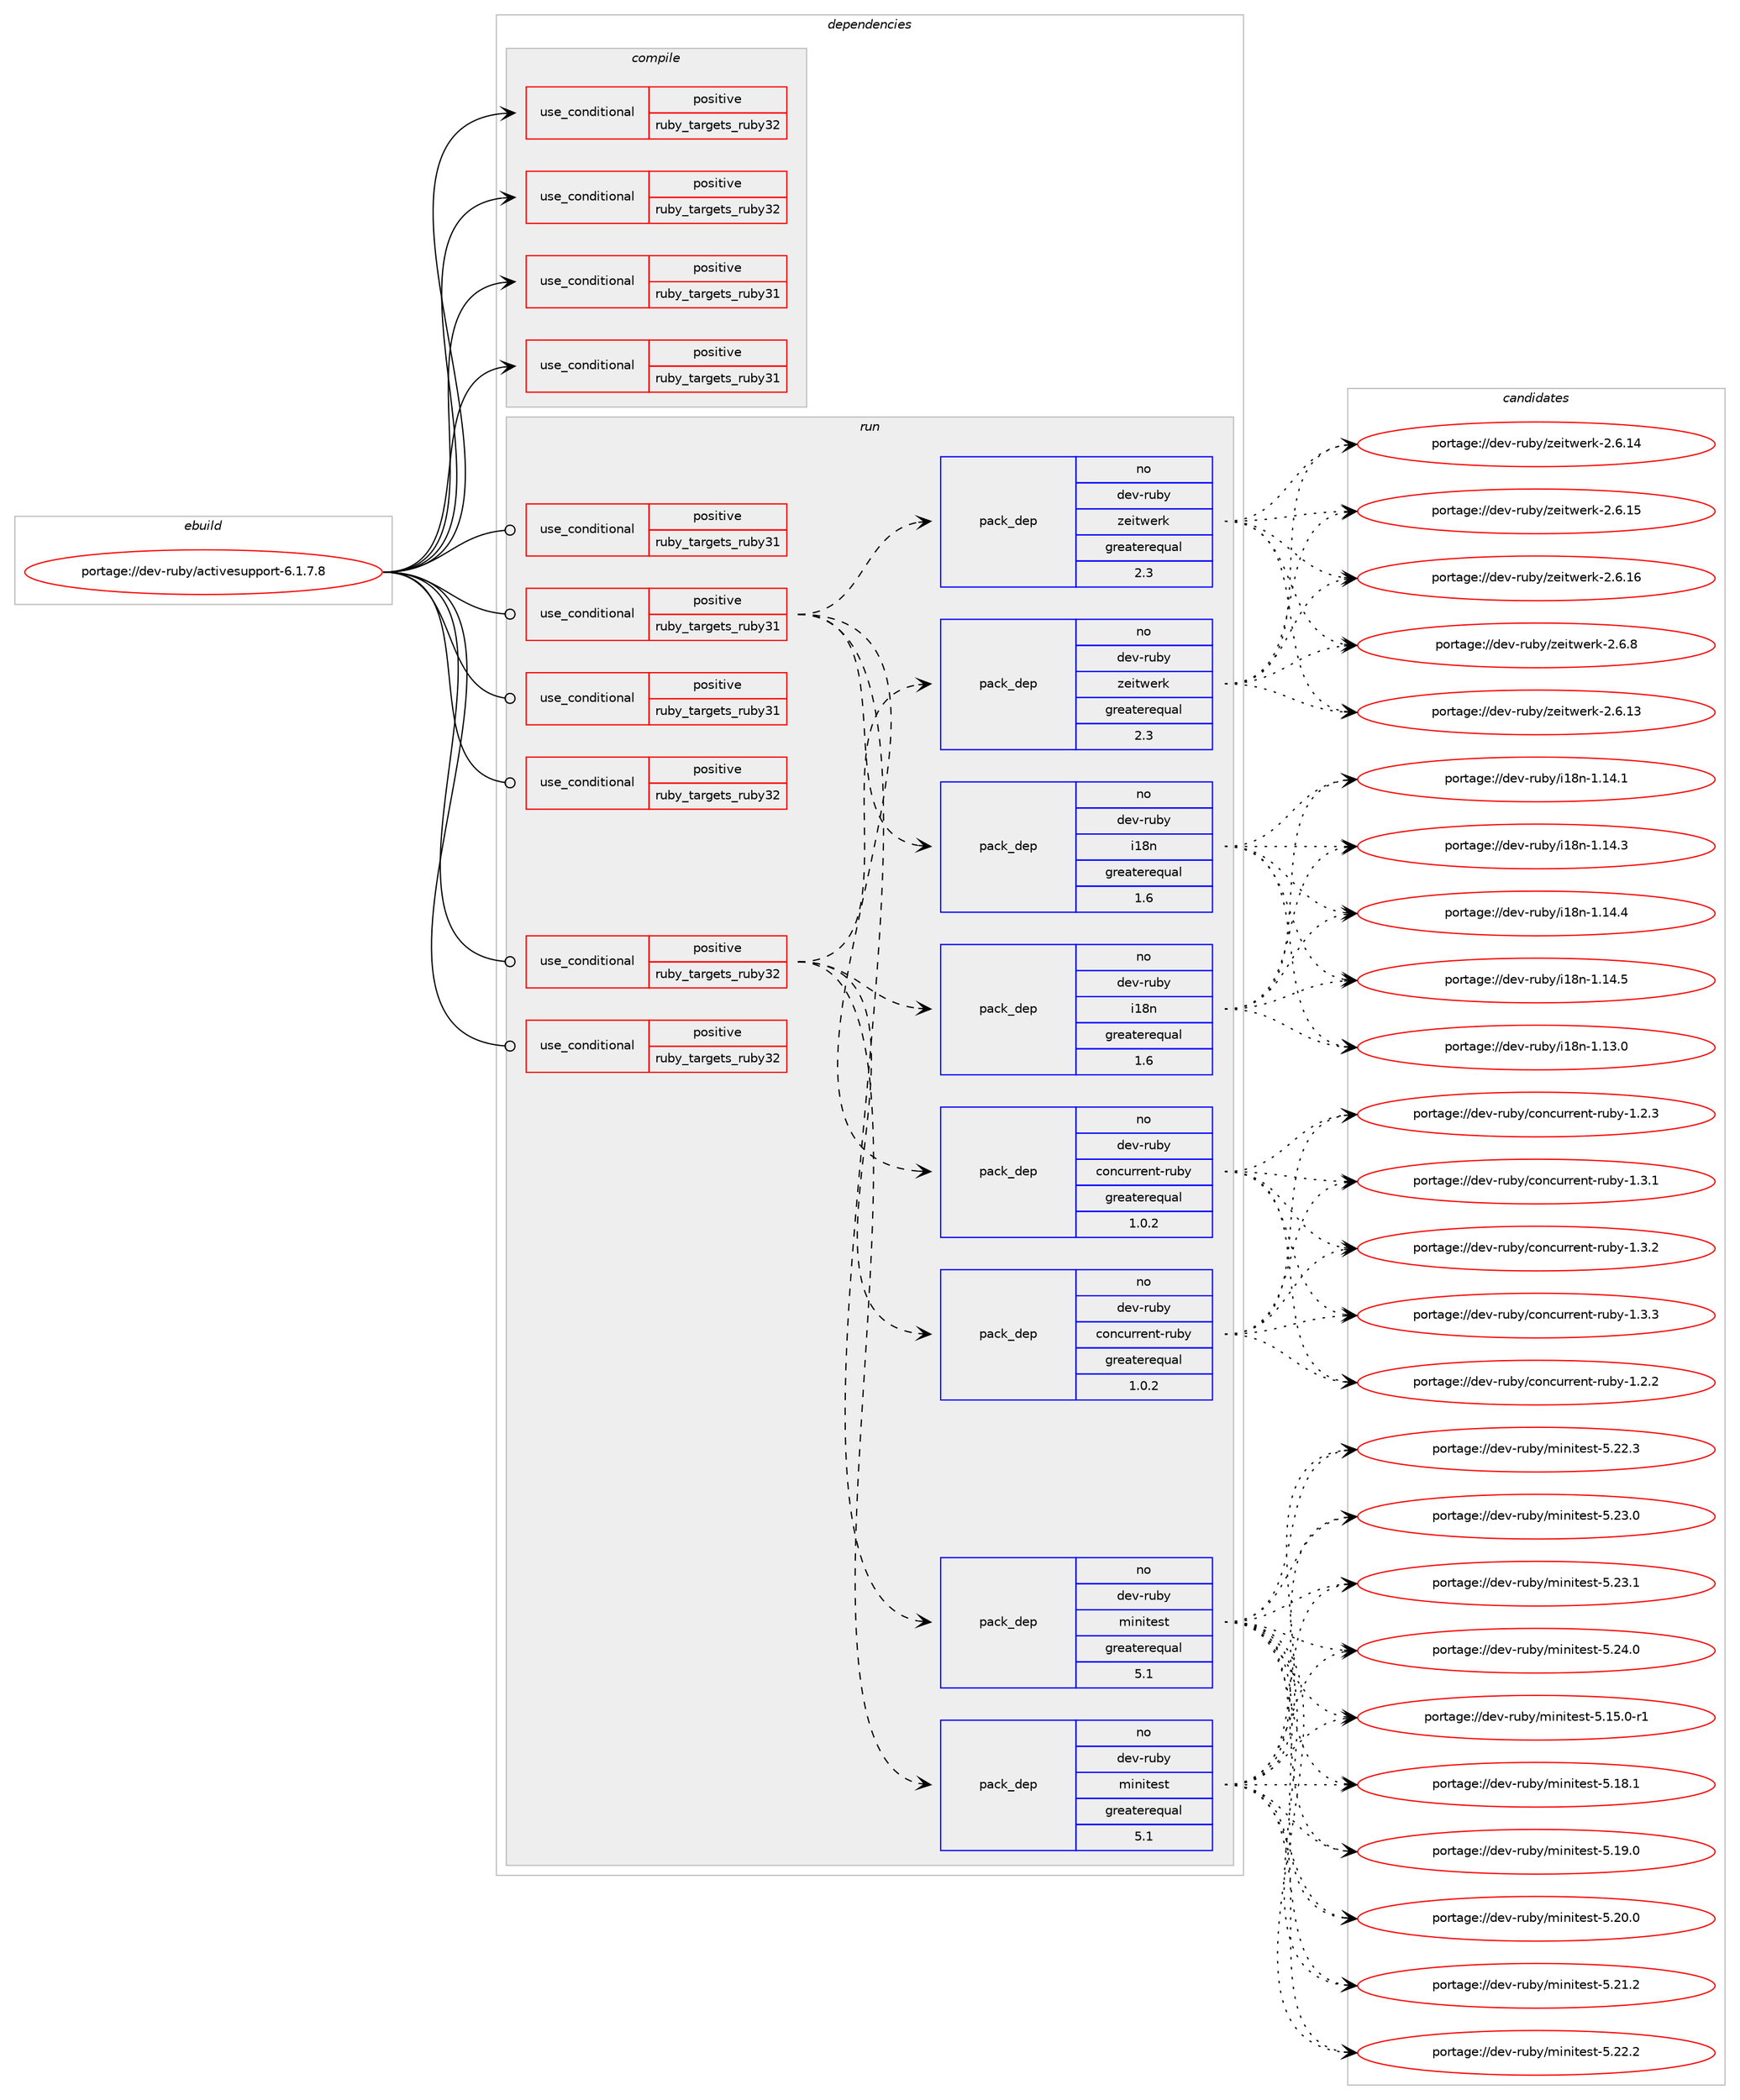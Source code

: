 digraph prolog {

# *************
# Graph options
# *************

newrank=true;
concentrate=true;
compound=true;
graph [rankdir=LR,fontname=Helvetica,fontsize=10,ranksep=1.5];#, ranksep=2.5, nodesep=0.2];
edge  [arrowhead=vee];
node  [fontname=Helvetica,fontsize=10];

# **********
# The ebuild
# **********

subgraph cluster_leftcol {
color=gray;
rank=same;
label=<<i>ebuild</i>>;
id [label="portage://dev-ruby/activesupport-6.1.7.8", color=red, width=4, href="../dev-ruby/activesupport-6.1.7.8.svg"];
}

# ****************
# The dependencies
# ****************

subgraph cluster_midcol {
color=gray;
label=<<i>dependencies</i>>;
subgraph cluster_compile {
fillcolor="#eeeeee";
style=filled;
label=<<i>compile</i>>;
subgraph cond42747 {
dependency89348 [label=<<TABLE BORDER="0" CELLBORDER="1" CELLSPACING="0" CELLPADDING="4"><TR><TD ROWSPAN="3" CELLPADDING="10">use_conditional</TD></TR><TR><TD>positive</TD></TR><TR><TD>ruby_targets_ruby31</TD></TR></TABLE>>, shape=none, color=red];
# *** BEGIN UNKNOWN DEPENDENCY TYPE (TODO) ***
# dependency89348 -> package_dependency(portage://dev-ruby/activesupport-6.1.7.8,install,no,dev-lang,ruby,none,[,,],[slot(3.1)],[])
# *** END UNKNOWN DEPENDENCY TYPE (TODO) ***

}
id:e -> dependency89348:w [weight=20,style="solid",arrowhead="vee"];
subgraph cond42748 {
dependency89349 [label=<<TABLE BORDER="0" CELLBORDER="1" CELLSPACING="0" CELLPADDING="4"><TR><TD ROWSPAN="3" CELLPADDING="10">use_conditional</TD></TR><TR><TD>positive</TD></TR><TR><TD>ruby_targets_ruby31</TD></TR></TABLE>>, shape=none, color=red];
# *** BEGIN UNKNOWN DEPENDENCY TYPE (TODO) ***
# dependency89349 -> package_dependency(portage://dev-ruby/activesupport-6.1.7.8,install,no,virtual,rubygems,none,[,,],[],[use(enable(ruby_targets_ruby31),negative)])
# *** END UNKNOWN DEPENDENCY TYPE (TODO) ***

}
id:e -> dependency89349:w [weight=20,style="solid",arrowhead="vee"];
subgraph cond42749 {
dependency89350 [label=<<TABLE BORDER="0" CELLBORDER="1" CELLSPACING="0" CELLPADDING="4"><TR><TD ROWSPAN="3" CELLPADDING="10">use_conditional</TD></TR><TR><TD>positive</TD></TR><TR><TD>ruby_targets_ruby32</TD></TR></TABLE>>, shape=none, color=red];
# *** BEGIN UNKNOWN DEPENDENCY TYPE (TODO) ***
# dependency89350 -> package_dependency(portage://dev-ruby/activesupport-6.1.7.8,install,no,dev-lang,ruby,none,[,,],[slot(3.2)],[])
# *** END UNKNOWN DEPENDENCY TYPE (TODO) ***

}
id:e -> dependency89350:w [weight=20,style="solid",arrowhead="vee"];
subgraph cond42750 {
dependency89351 [label=<<TABLE BORDER="0" CELLBORDER="1" CELLSPACING="0" CELLPADDING="4"><TR><TD ROWSPAN="3" CELLPADDING="10">use_conditional</TD></TR><TR><TD>positive</TD></TR><TR><TD>ruby_targets_ruby32</TD></TR></TABLE>>, shape=none, color=red];
# *** BEGIN UNKNOWN DEPENDENCY TYPE (TODO) ***
# dependency89351 -> package_dependency(portage://dev-ruby/activesupport-6.1.7.8,install,no,virtual,rubygems,none,[,,],[],[use(enable(ruby_targets_ruby32),negative)])
# *** END UNKNOWN DEPENDENCY TYPE (TODO) ***

}
id:e -> dependency89351:w [weight=20,style="solid",arrowhead="vee"];
}
subgraph cluster_compileandrun {
fillcolor="#eeeeee";
style=filled;
label=<<i>compile and run</i>>;
}
subgraph cluster_run {
fillcolor="#eeeeee";
style=filled;
label=<<i>run</i>>;
subgraph cond42751 {
dependency89352 [label=<<TABLE BORDER="0" CELLBORDER="1" CELLSPACING="0" CELLPADDING="4"><TR><TD ROWSPAN="3" CELLPADDING="10">use_conditional</TD></TR><TR><TD>positive</TD></TR><TR><TD>ruby_targets_ruby31</TD></TR></TABLE>>, shape=none, color=red];
# *** BEGIN UNKNOWN DEPENDENCY TYPE (TODO) ***
# dependency89352 -> package_dependency(portage://dev-ruby/activesupport-6.1.7.8,run,no,dev-lang,ruby,none,[,,],[slot(3.1)],[])
# *** END UNKNOWN DEPENDENCY TYPE (TODO) ***

}
id:e -> dependency89352:w [weight=20,style="solid",arrowhead="odot"];
subgraph cond42752 {
dependency89353 [label=<<TABLE BORDER="0" CELLBORDER="1" CELLSPACING="0" CELLPADDING="4"><TR><TD ROWSPAN="3" CELLPADDING="10">use_conditional</TD></TR><TR><TD>positive</TD></TR><TR><TD>ruby_targets_ruby31</TD></TR></TABLE>>, shape=none, color=red];
subgraph pack45353 {
dependency89354 [label=<<TABLE BORDER="0" CELLBORDER="1" CELLSPACING="0" CELLPADDING="4" WIDTH="220"><TR><TD ROWSPAN="6" CELLPADDING="30">pack_dep</TD></TR><TR><TD WIDTH="110">no</TD></TR><TR><TD>dev-ruby</TD></TR><TR><TD>concurrent-ruby</TD></TR><TR><TD>greaterequal</TD></TR><TR><TD>1.0.2</TD></TR></TABLE>>, shape=none, color=blue];
}
dependency89353:e -> dependency89354:w [weight=20,style="dashed",arrowhead="vee"];
subgraph pack45354 {
dependency89355 [label=<<TABLE BORDER="0" CELLBORDER="1" CELLSPACING="0" CELLPADDING="4" WIDTH="220"><TR><TD ROWSPAN="6" CELLPADDING="30">pack_dep</TD></TR><TR><TD WIDTH="110">no</TD></TR><TR><TD>dev-ruby</TD></TR><TR><TD>i18n</TD></TR><TR><TD>greaterequal</TD></TR><TR><TD>1.6</TD></TR></TABLE>>, shape=none, color=blue];
}
dependency89353:e -> dependency89355:w [weight=20,style="dashed",arrowhead="vee"];
subgraph pack45355 {
dependency89356 [label=<<TABLE BORDER="0" CELLBORDER="1" CELLSPACING="0" CELLPADDING="4" WIDTH="220"><TR><TD ROWSPAN="6" CELLPADDING="30">pack_dep</TD></TR><TR><TD WIDTH="110">no</TD></TR><TR><TD>dev-ruby</TD></TR><TR><TD>minitest</TD></TR><TR><TD>greaterequal</TD></TR><TR><TD>5.1</TD></TR></TABLE>>, shape=none, color=blue];
}
dependency89353:e -> dependency89356:w [weight=20,style="dashed",arrowhead="vee"];
# *** BEGIN UNKNOWN DEPENDENCY TYPE (TODO) ***
# dependency89353 -> package_dependency(portage://dev-ruby/activesupport-6.1.7.8,run,no,dev-ruby,tzinfo,none,[,,],[slot(2)],[use(enable(ruby_targets_ruby31),negative)])
# *** END UNKNOWN DEPENDENCY TYPE (TODO) ***

subgraph pack45356 {
dependency89357 [label=<<TABLE BORDER="0" CELLBORDER="1" CELLSPACING="0" CELLPADDING="4" WIDTH="220"><TR><TD ROWSPAN="6" CELLPADDING="30">pack_dep</TD></TR><TR><TD WIDTH="110">no</TD></TR><TR><TD>dev-ruby</TD></TR><TR><TD>zeitwerk</TD></TR><TR><TD>greaterequal</TD></TR><TR><TD>2.3</TD></TR></TABLE>>, shape=none, color=blue];
}
dependency89353:e -> dependency89357:w [weight=20,style="dashed",arrowhead="vee"];
}
id:e -> dependency89353:w [weight=20,style="solid",arrowhead="odot"];
subgraph cond42753 {
dependency89358 [label=<<TABLE BORDER="0" CELLBORDER="1" CELLSPACING="0" CELLPADDING="4"><TR><TD ROWSPAN="3" CELLPADDING="10">use_conditional</TD></TR><TR><TD>positive</TD></TR><TR><TD>ruby_targets_ruby31</TD></TR></TABLE>>, shape=none, color=red];
# *** BEGIN UNKNOWN DEPENDENCY TYPE (TODO) ***
# dependency89358 -> package_dependency(portage://dev-ruby/activesupport-6.1.7.8,run,no,virtual,rubygems,none,[,,],[],[use(enable(ruby_targets_ruby31),negative)])
# *** END UNKNOWN DEPENDENCY TYPE (TODO) ***

}
id:e -> dependency89358:w [weight=20,style="solid",arrowhead="odot"];
subgraph cond42754 {
dependency89359 [label=<<TABLE BORDER="0" CELLBORDER="1" CELLSPACING="0" CELLPADDING="4"><TR><TD ROWSPAN="3" CELLPADDING="10">use_conditional</TD></TR><TR><TD>positive</TD></TR><TR><TD>ruby_targets_ruby32</TD></TR></TABLE>>, shape=none, color=red];
# *** BEGIN UNKNOWN DEPENDENCY TYPE (TODO) ***
# dependency89359 -> package_dependency(portage://dev-ruby/activesupport-6.1.7.8,run,no,dev-lang,ruby,none,[,,],[slot(3.2)],[])
# *** END UNKNOWN DEPENDENCY TYPE (TODO) ***

}
id:e -> dependency89359:w [weight=20,style="solid",arrowhead="odot"];
subgraph cond42755 {
dependency89360 [label=<<TABLE BORDER="0" CELLBORDER="1" CELLSPACING="0" CELLPADDING="4"><TR><TD ROWSPAN="3" CELLPADDING="10">use_conditional</TD></TR><TR><TD>positive</TD></TR><TR><TD>ruby_targets_ruby32</TD></TR></TABLE>>, shape=none, color=red];
subgraph pack45357 {
dependency89361 [label=<<TABLE BORDER="0" CELLBORDER="1" CELLSPACING="0" CELLPADDING="4" WIDTH="220"><TR><TD ROWSPAN="6" CELLPADDING="30">pack_dep</TD></TR><TR><TD WIDTH="110">no</TD></TR><TR><TD>dev-ruby</TD></TR><TR><TD>concurrent-ruby</TD></TR><TR><TD>greaterequal</TD></TR><TR><TD>1.0.2</TD></TR></TABLE>>, shape=none, color=blue];
}
dependency89360:e -> dependency89361:w [weight=20,style="dashed",arrowhead="vee"];
subgraph pack45358 {
dependency89362 [label=<<TABLE BORDER="0" CELLBORDER="1" CELLSPACING="0" CELLPADDING="4" WIDTH="220"><TR><TD ROWSPAN="6" CELLPADDING="30">pack_dep</TD></TR><TR><TD WIDTH="110">no</TD></TR><TR><TD>dev-ruby</TD></TR><TR><TD>i18n</TD></TR><TR><TD>greaterequal</TD></TR><TR><TD>1.6</TD></TR></TABLE>>, shape=none, color=blue];
}
dependency89360:e -> dependency89362:w [weight=20,style="dashed",arrowhead="vee"];
subgraph pack45359 {
dependency89363 [label=<<TABLE BORDER="0" CELLBORDER="1" CELLSPACING="0" CELLPADDING="4" WIDTH="220"><TR><TD ROWSPAN="6" CELLPADDING="30">pack_dep</TD></TR><TR><TD WIDTH="110">no</TD></TR><TR><TD>dev-ruby</TD></TR><TR><TD>minitest</TD></TR><TR><TD>greaterequal</TD></TR><TR><TD>5.1</TD></TR></TABLE>>, shape=none, color=blue];
}
dependency89360:e -> dependency89363:w [weight=20,style="dashed",arrowhead="vee"];
# *** BEGIN UNKNOWN DEPENDENCY TYPE (TODO) ***
# dependency89360 -> package_dependency(portage://dev-ruby/activesupport-6.1.7.8,run,no,dev-ruby,tzinfo,none,[,,],[slot(2)],[use(enable(ruby_targets_ruby32),negative)])
# *** END UNKNOWN DEPENDENCY TYPE (TODO) ***

subgraph pack45360 {
dependency89364 [label=<<TABLE BORDER="0" CELLBORDER="1" CELLSPACING="0" CELLPADDING="4" WIDTH="220"><TR><TD ROWSPAN="6" CELLPADDING="30">pack_dep</TD></TR><TR><TD WIDTH="110">no</TD></TR><TR><TD>dev-ruby</TD></TR><TR><TD>zeitwerk</TD></TR><TR><TD>greaterequal</TD></TR><TR><TD>2.3</TD></TR></TABLE>>, shape=none, color=blue];
}
dependency89360:e -> dependency89364:w [weight=20,style="dashed",arrowhead="vee"];
}
id:e -> dependency89360:w [weight=20,style="solid",arrowhead="odot"];
subgraph cond42756 {
dependency89365 [label=<<TABLE BORDER="0" CELLBORDER="1" CELLSPACING="0" CELLPADDING="4"><TR><TD ROWSPAN="3" CELLPADDING="10">use_conditional</TD></TR><TR><TD>positive</TD></TR><TR><TD>ruby_targets_ruby32</TD></TR></TABLE>>, shape=none, color=red];
# *** BEGIN UNKNOWN DEPENDENCY TYPE (TODO) ***
# dependency89365 -> package_dependency(portage://dev-ruby/activesupport-6.1.7.8,run,no,virtual,rubygems,none,[,,],[],[use(enable(ruby_targets_ruby32),negative)])
# *** END UNKNOWN DEPENDENCY TYPE (TODO) ***

}
id:e -> dependency89365:w [weight=20,style="solid",arrowhead="odot"];
}
}

# **************
# The candidates
# **************

subgraph cluster_choices {
rank=same;
color=gray;
label=<<i>candidates</i>>;

subgraph choice45353 {
color=black;
nodesep=1;
choice10010111845114117981214799111110991171141141011101164511411798121454946504650 [label="portage://dev-ruby/concurrent-ruby-1.2.2", color=red, width=4,href="../dev-ruby/concurrent-ruby-1.2.2.svg"];
choice10010111845114117981214799111110991171141141011101164511411798121454946504651 [label="portage://dev-ruby/concurrent-ruby-1.2.3", color=red, width=4,href="../dev-ruby/concurrent-ruby-1.2.3.svg"];
choice10010111845114117981214799111110991171141141011101164511411798121454946514649 [label="portage://dev-ruby/concurrent-ruby-1.3.1", color=red, width=4,href="../dev-ruby/concurrent-ruby-1.3.1.svg"];
choice10010111845114117981214799111110991171141141011101164511411798121454946514650 [label="portage://dev-ruby/concurrent-ruby-1.3.2", color=red, width=4,href="../dev-ruby/concurrent-ruby-1.3.2.svg"];
choice10010111845114117981214799111110991171141141011101164511411798121454946514651 [label="portage://dev-ruby/concurrent-ruby-1.3.3", color=red, width=4,href="../dev-ruby/concurrent-ruby-1.3.3.svg"];
dependency89354:e -> choice10010111845114117981214799111110991171141141011101164511411798121454946504650:w [style=dotted,weight="100"];
dependency89354:e -> choice10010111845114117981214799111110991171141141011101164511411798121454946504651:w [style=dotted,weight="100"];
dependency89354:e -> choice10010111845114117981214799111110991171141141011101164511411798121454946514649:w [style=dotted,weight="100"];
dependency89354:e -> choice10010111845114117981214799111110991171141141011101164511411798121454946514650:w [style=dotted,weight="100"];
dependency89354:e -> choice10010111845114117981214799111110991171141141011101164511411798121454946514651:w [style=dotted,weight="100"];
}
subgraph choice45354 {
color=black;
nodesep=1;
choice100101118451141179812147105495611045494649514648 [label="portage://dev-ruby/i18n-1.13.0", color=red, width=4,href="../dev-ruby/i18n-1.13.0.svg"];
choice100101118451141179812147105495611045494649524649 [label="portage://dev-ruby/i18n-1.14.1", color=red, width=4,href="../dev-ruby/i18n-1.14.1.svg"];
choice100101118451141179812147105495611045494649524651 [label="portage://dev-ruby/i18n-1.14.3", color=red, width=4,href="../dev-ruby/i18n-1.14.3.svg"];
choice100101118451141179812147105495611045494649524652 [label="portage://dev-ruby/i18n-1.14.4", color=red, width=4,href="../dev-ruby/i18n-1.14.4.svg"];
choice100101118451141179812147105495611045494649524653 [label="portage://dev-ruby/i18n-1.14.5", color=red, width=4,href="../dev-ruby/i18n-1.14.5.svg"];
dependency89355:e -> choice100101118451141179812147105495611045494649514648:w [style=dotted,weight="100"];
dependency89355:e -> choice100101118451141179812147105495611045494649524649:w [style=dotted,weight="100"];
dependency89355:e -> choice100101118451141179812147105495611045494649524651:w [style=dotted,weight="100"];
dependency89355:e -> choice100101118451141179812147105495611045494649524652:w [style=dotted,weight="100"];
dependency89355:e -> choice100101118451141179812147105495611045494649524653:w [style=dotted,weight="100"];
}
subgraph choice45355 {
color=black;
nodesep=1;
choice100101118451141179812147109105110105116101115116455346495346484511449 [label="portage://dev-ruby/minitest-5.15.0-r1", color=red, width=4,href="../dev-ruby/minitest-5.15.0-r1.svg"];
choice10010111845114117981214710910511010511610111511645534649564649 [label="portage://dev-ruby/minitest-5.18.1", color=red, width=4,href="../dev-ruby/minitest-5.18.1.svg"];
choice10010111845114117981214710910511010511610111511645534649574648 [label="portage://dev-ruby/minitest-5.19.0", color=red, width=4,href="../dev-ruby/minitest-5.19.0.svg"];
choice10010111845114117981214710910511010511610111511645534650484648 [label="portage://dev-ruby/minitest-5.20.0", color=red, width=4,href="../dev-ruby/minitest-5.20.0.svg"];
choice10010111845114117981214710910511010511610111511645534650494650 [label="portage://dev-ruby/minitest-5.21.2", color=red, width=4,href="../dev-ruby/minitest-5.21.2.svg"];
choice10010111845114117981214710910511010511610111511645534650504650 [label="portage://dev-ruby/minitest-5.22.2", color=red, width=4,href="../dev-ruby/minitest-5.22.2.svg"];
choice10010111845114117981214710910511010511610111511645534650504651 [label="portage://dev-ruby/minitest-5.22.3", color=red, width=4,href="../dev-ruby/minitest-5.22.3.svg"];
choice10010111845114117981214710910511010511610111511645534650514648 [label="portage://dev-ruby/minitest-5.23.0", color=red, width=4,href="../dev-ruby/minitest-5.23.0.svg"];
choice10010111845114117981214710910511010511610111511645534650514649 [label="portage://dev-ruby/minitest-5.23.1", color=red, width=4,href="../dev-ruby/minitest-5.23.1.svg"];
choice10010111845114117981214710910511010511610111511645534650524648 [label="portage://dev-ruby/minitest-5.24.0", color=red, width=4,href="../dev-ruby/minitest-5.24.0.svg"];
dependency89356:e -> choice100101118451141179812147109105110105116101115116455346495346484511449:w [style=dotted,weight="100"];
dependency89356:e -> choice10010111845114117981214710910511010511610111511645534649564649:w [style=dotted,weight="100"];
dependency89356:e -> choice10010111845114117981214710910511010511610111511645534649574648:w [style=dotted,weight="100"];
dependency89356:e -> choice10010111845114117981214710910511010511610111511645534650484648:w [style=dotted,weight="100"];
dependency89356:e -> choice10010111845114117981214710910511010511610111511645534650494650:w [style=dotted,weight="100"];
dependency89356:e -> choice10010111845114117981214710910511010511610111511645534650504650:w [style=dotted,weight="100"];
dependency89356:e -> choice10010111845114117981214710910511010511610111511645534650504651:w [style=dotted,weight="100"];
dependency89356:e -> choice10010111845114117981214710910511010511610111511645534650514648:w [style=dotted,weight="100"];
dependency89356:e -> choice10010111845114117981214710910511010511610111511645534650514649:w [style=dotted,weight="100"];
dependency89356:e -> choice10010111845114117981214710910511010511610111511645534650524648:w [style=dotted,weight="100"];
}
subgraph choice45356 {
color=black;
nodesep=1;
choice10010111845114117981214712210110511611910111410745504654464951 [label="portage://dev-ruby/zeitwerk-2.6.13", color=red, width=4,href="../dev-ruby/zeitwerk-2.6.13.svg"];
choice10010111845114117981214712210110511611910111410745504654464952 [label="portage://dev-ruby/zeitwerk-2.6.14", color=red, width=4,href="../dev-ruby/zeitwerk-2.6.14.svg"];
choice10010111845114117981214712210110511611910111410745504654464953 [label="portage://dev-ruby/zeitwerk-2.6.15", color=red, width=4,href="../dev-ruby/zeitwerk-2.6.15.svg"];
choice10010111845114117981214712210110511611910111410745504654464954 [label="portage://dev-ruby/zeitwerk-2.6.16", color=red, width=4,href="../dev-ruby/zeitwerk-2.6.16.svg"];
choice100101118451141179812147122101105116119101114107455046544656 [label="portage://dev-ruby/zeitwerk-2.6.8", color=red, width=4,href="../dev-ruby/zeitwerk-2.6.8.svg"];
dependency89357:e -> choice10010111845114117981214712210110511611910111410745504654464951:w [style=dotted,weight="100"];
dependency89357:e -> choice10010111845114117981214712210110511611910111410745504654464952:w [style=dotted,weight="100"];
dependency89357:e -> choice10010111845114117981214712210110511611910111410745504654464953:w [style=dotted,weight="100"];
dependency89357:e -> choice10010111845114117981214712210110511611910111410745504654464954:w [style=dotted,weight="100"];
dependency89357:e -> choice100101118451141179812147122101105116119101114107455046544656:w [style=dotted,weight="100"];
}
subgraph choice45357 {
color=black;
nodesep=1;
choice10010111845114117981214799111110991171141141011101164511411798121454946504650 [label="portage://dev-ruby/concurrent-ruby-1.2.2", color=red, width=4,href="../dev-ruby/concurrent-ruby-1.2.2.svg"];
choice10010111845114117981214799111110991171141141011101164511411798121454946504651 [label="portage://dev-ruby/concurrent-ruby-1.2.3", color=red, width=4,href="../dev-ruby/concurrent-ruby-1.2.3.svg"];
choice10010111845114117981214799111110991171141141011101164511411798121454946514649 [label="portage://dev-ruby/concurrent-ruby-1.3.1", color=red, width=4,href="../dev-ruby/concurrent-ruby-1.3.1.svg"];
choice10010111845114117981214799111110991171141141011101164511411798121454946514650 [label="portage://dev-ruby/concurrent-ruby-1.3.2", color=red, width=4,href="../dev-ruby/concurrent-ruby-1.3.2.svg"];
choice10010111845114117981214799111110991171141141011101164511411798121454946514651 [label="portage://dev-ruby/concurrent-ruby-1.3.3", color=red, width=4,href="../dev-ruby/concurrent-ruby-1.3.3.svg"];
dependency89361:e -> choice10010111845114117981214799111110991171141141011101164511411798121454946504650:w [style=dotted,weight="100"];
dependency89361:e -> choice10010111845114117981214799111110991171141141011101164511411798121454946504651:w [style=dotted,weight="100"];
dependency89361:e -> choice10010111845114117981214799111110991171141141011101164511411798121454946514649:w [style=dotted,weight="100"];
dependency89361:e -> choice10010111845114117981214799111110991171141141011101164511411798121454946514650:w [style=dotted,weight="100"];
dependency89361:e -> choice10010111845114117981214799111110991171141141011101164511411798121454946514651:w [style=dotted,weight="100"];
}
subgraph choice45358 {
color=black;
nodesep=1;
choice100101118451141179812147105495611045494649514648 [label="portage://dev-ruby/i18n-1.13.0", color=red, width=4,href="../dev-ruby/i18n-1.13.0.svg"];
choice100101118451141179812147105495611045494649524649 [label="portage://dev-ruby/i18n-1.14.1", color=red, width=4,href="../dev-ruby/i18n-1.14.1.svg"];
choice100101118451141179812147105495611045494649524651 [label="portage://dev-ruby/i18n-1.14.3", color=red, width=4,href="../dev-ruby/i18n-1.14.3.svg"];
choice100101118451141179812147105495611045494649524652 [label="portage://dev-ruby/i18n-1.14.4", color=red, width=4,href="../dev-ruby/i18n-1.14.4.svg"];
choice100101118451141179812147105495611045494649524653 [label="portage://dev-ruby/i18n-1.14.5", color=red, width=4,href="../dev-ruby/i18n-1.14.5.svg"];
dependency89362:e -> choice100101118451141179812147105495611045494649514648:w [style=dotted,weight="100"];
dependency89362:e -> choice100101118451141179812147105495611045494649524649:w [style=dotted,weight="100"];
dependency89362:e -> choice100101118451141179812147105495611045494649524651:w [style=dotted,weight="100"];
dependency89362:e -> choice100101118451141179812147105495611045494649524652:w [style=dotted,weight="100"];
dependency89362:e -> choice100101118451141179812147105495611045494649524653:w [style=dotted,weight="100"];
}
subgraph choice45359 {
color=black;
nodesep=1;
choice100101118451141179812147109105110105116101115116455346495346484511449 [label="portage://dev-ruby/minitest-5.15.0-r1", color=red, width=4,href="../dev-ruby/minitest-5.15.0-r1.svg"];
choice10010111845114117981214710910511010511610111511645534649564649 [label="portage://dev-ruby/minitest-5.18.1", color=red, width=4,href="../dev-ruby/minitest-5.18.1.svg"];
choice10010111845114117981214710910511010511610111511645534649574648 [label="portage://dev-ruby/minitest-5.19.0", color=red, width=4,href="../dev-ruby/minitest-5.19.0.svg"];
choice10010111845114117981214710910511010511610111511645534650484648 [label="portage://dev-ruby/minitest-5.20.0", color=red, width=4,href="../dev-ruby/minitest-5.20.0.svg"];
choice10010111845114117981214710910511010511610111511645534650494650 [label="portage://dev-ruby/minitest-5.21.2", color=red, width=4,href="../dev-ruby/minitest-5.21.2.svg"];
choice10010111845114117981214710910511010511610111511645534650504650 [label="portage://dev-ruby/minitest-5.22.2", color=red, width=4,href="../dev-ruby/minitest-5.22.2.svg"];
choice10010111845114117981214710910511010511610111511645534650504651 [label="portage://dev-ruby/minitest-5.22.3", color=red, width=4,href="../dev-ruby/minitest-5.22.3.svg"];
choice10010111845114117981214710910511010511610111511645534650514648 [label="portage://dev-ruby/minitest-5.23.0", color=red, width=4,href="../dev-ruby/minitest-5.23.0.svg"];
choice10010111845114117981214710910511010511610111511645534650514649 [label="portage://dev-ruby/minitest-5.23.1", color=red, width=4,href="../dev-ruby/minitest-5.23.1.svg"];
choice10010111845114117981214710910511010511610111511645534650524648 [label="portage://dev-ruby/minitest-5.24.0", color=red, width=4,href="../dev-ruby/minitest-5.24.0.svg"];
dependency89363:e -> choice100101118451141179812147109105110105116101115116455346495346484511449:w [style=dotted,weight="100"];
dependency89363:e -> choice10010111845114117981214710910511010511610111511645534649564649:w [style=dotted,weight="100"];
dependency89363:e -> choice10010111845114117981214710910511010511610111511645534649574648:w [style=dotted,weight="100"];
dependency89363:e -> choice10010111845114117981214710910511010511610111511645534650484648:w [style=dotted,weight="100"];
dependency89363:e -> choice10010111845114117981214710910511010511610111511645534650494650:w [style=dotted,weight="100"];
dependency89363:e -> choice10010111845114117981214710910511010511610111511645534650504650:w [style=dotted,weight="100"];
dependency89363:e -> choice10010111845114117981214710910511010511610111511645534650504651:w [style=dotted,weight="100"];
dependency89363:e -> choice10010111845114117981214710910511010511610111511645534650514648:w [style=dotted,weight="100"];
dependency89363:e -> choice10010111845114117981214710910511010511610111511645534650514649:w [style=dotted,weight="100"];
dependency89363:e -> choice10010111845114117981214710910511010511610111511645534650524648:w [style=dotted,weight="100"];
}
subgraph choice45360 {
color=black;
nodesep=1;
choice10010111845114117981214712210110511611910111410745504654464951 [label="portage://dev-ruby/zeitwerk-2.6.13", color=red, width=4,href="../dev-ruby/zeitwerk-2.6.13.svg"];
choice10010111845114117981214712210110511611910111410745504654464952 [label="portage://dev-ruby/zeitwerk-2.6.14", color=red, width=4,href="../dev-ruby/zeitwerk-2.6.14.svg"];
choice10010111845114117981214712210110511611910111410745504654464953 [label="portage://dev-ruby/zeitwerk-2.6.15", color=red, width=4,href="../dev-ruby/zeitwerk-2.6.15.svg"];
choice10010111845114117981214712210110511611910111410745504654464954 [label="portage://dev-ruby/zeitwerk-2.6.16", color=red, width=4,href="../dev-ruby/zeitwerk-2.6.16.svg"];
choice100101118451141179812147122101105116119101114107455046544656 [label="portage://dev-ruby/zeitwerk-2.6.8", color=red, width=4,href="../dev-ruby/zeitwerk-2.6.8.svg"];
dependency89364:e -> choice10010111845114117981214712210110511611910111410745504654464951:w [style=dotted,weight="100"];
dependency89364:e -> choice10010111845114117981214712210110511611910111410745504654464952:w [style=dotted,weight="100"];
dependency89364:e -> choice10010111845114117981214712210110511611910111410745504654464953:w [style=dotted,weight="100"];
dependency89364:e -> choice10010111845114117981214712210110511611910111410745504654464954:w [style=dotted,weight="100"];
dependency89364:e -> choice100101118451141179812147122101105116119101114107455046544656:w [style=dotted,weight="100"];
}
}

}
